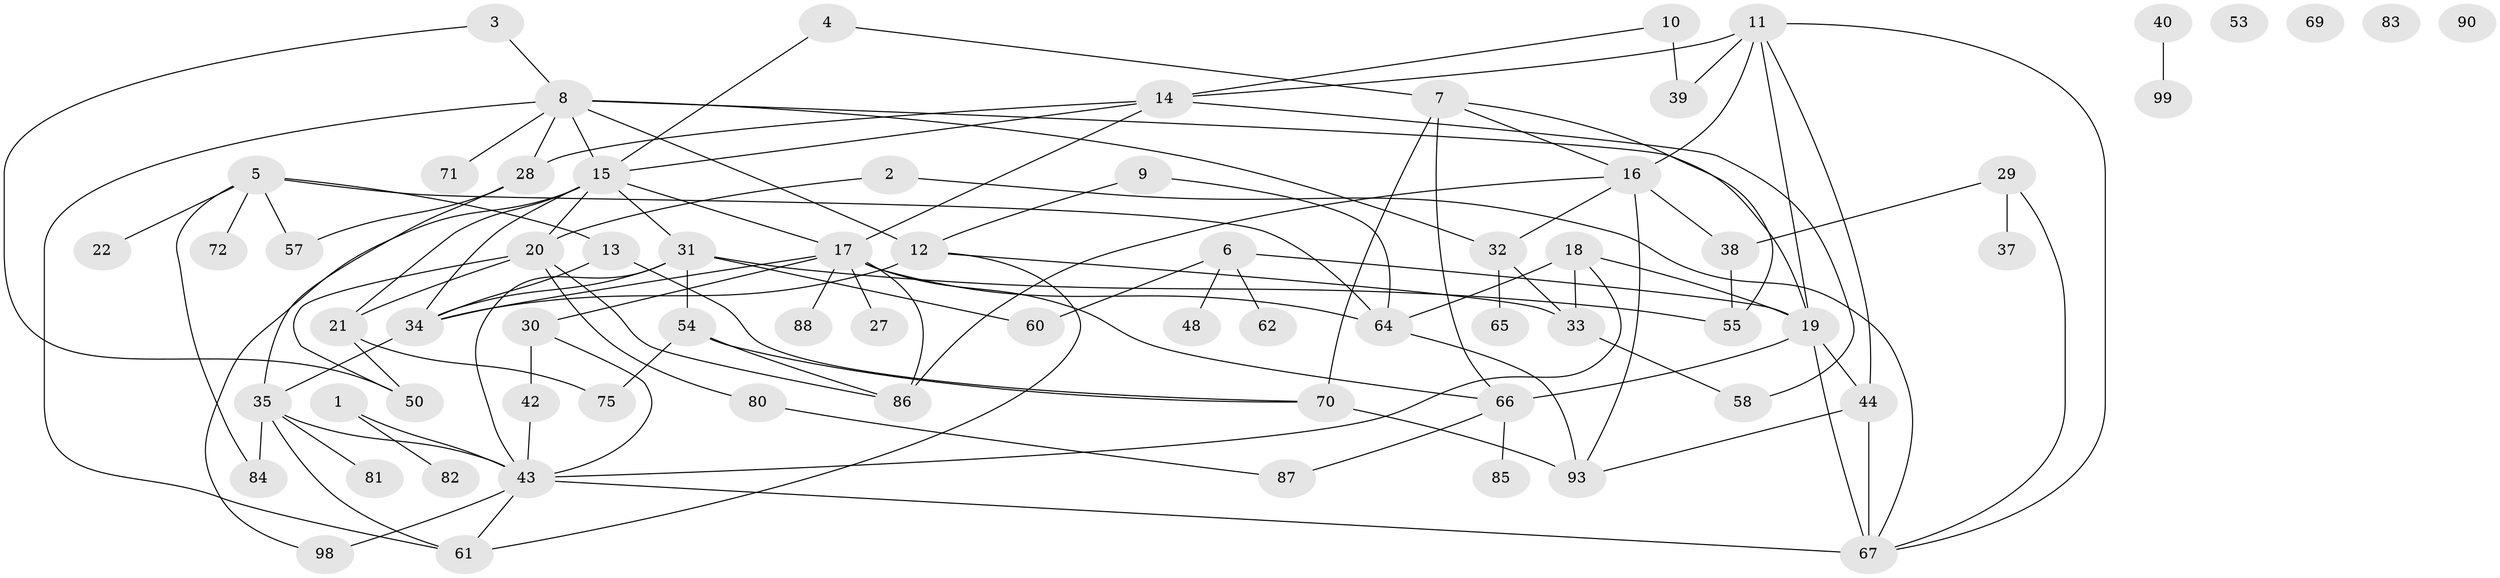 // original degree distribution, {2: 0.3, 5: 0.13, 4: 0.17, 3: 0.15, 1: 0.15, 6: 0.03, 0: 0.04, 7: 0.02, 9: 0.01}
// Generated by graph-tools (version 1.1) at 2025/41/03/06/25 10:41:24]
// undirected, 70 vertices, 114 edges
graph export_dot {
graph [start="1"]
  node [color=gray90,style=filled];
  1;
  2;
  3;
  4;
  5 [super="+24"];
  6 [super="+36"];
  7 [super="+23"];
  8 [super="+74"];
  9;
  10;
  11 [super="+45"];
  12 [super="+63"];
  13;
  14 [super="+49"];
  15 [super="+79"];
  16 [super="+25"];
  17 [super="+56"];
  18;
  19 [super="+26"];
  20 [super="+77"];
  21 [super="+73"];
  22;
  27;
  28 [super="+46"];
  29;
  30 [super="+89"];
  31 [super="+41"];
  32;
  33 [super="+68"];
  34 [super="+47"];
  35 [super="+52"];
  37 [super="+97"];
  38 [super="+51"];
  39;
  40;
  42;
  43 [super="+94"];
  44;
  48;
  50 [super="+59"];
  53;
  54 [super="+76"];
  55;
  57;
  58;
  60;
  61;
  62;
  64;
  65;
  66 [super="+96"];
  67 [super="+91"];
  69;
  70 [super="+78"];
  71;
  72;
  75;
  80 [super="+95"];
  81;
  82;
  83;
  84 [super="+92"];
  85;
  86;
  87;
  88;
  90;
  93 [super="+100"];
  98;
  99;
  1 -- 82;
  1 -- 43;
  2 -- 67;
  2 -- 20;
  3 -- 8;
  3 -- 50;
  4 -- 7;
  4 -- 15;
  5 -- 13;
  5 -- 22;
  5 -- 64;
  5 -- 72;
  5 -- 57;
  5 -- 84;
  6 -- 60;
  6 -- 48;
  6 -- 62;
  6 -- 19;
  7 -- 55;
  7 -- 66;
  7 -- 70;
  7 -- 16;
  8 -- 19;
  8 -- 32;
  8 -- 61;
  8 -- 71;
  8 -- 12;
  8 -- 28;
  8 -- 15;
  9 -- 64;
  9 -- 12;
  10 -- 39;
  10 -- 14;
  11 -- 16;
  11 -- 67;
  11 -- 39;
  11 -- 44;
  11 -- 14;
  11 -- 19;
  12 -- 61;
  12 -- 34;
  12 -- 33;
  13 -- 34;
  13 -- 70;
  14 -- 58;
  14 -- 17;
  14 -- 28;
  14 -- 15;
  15 -- 31;
  15 -- 17;
  15 -- 34;
  15 -- 98;
  15 -- 20;
  15 -- 21;
  16 -- 32;
  16 -- 86;
  16 -- 38 [weight=2];
  16 -- 93;
  17 -- 88;
  17 -- 64;
  17 -- 86;
  17 -- 27;
  17 -- 34;
  17 -- 30;
  17 -- 66;
  18 -- 19;
  18 -- 33;
  18 -- 64;
  18 -- 43;
  19 -- 67 [weight=2];
  19 -- 66;
  19 -- 44;
  20 -- 50;
  20 -- 86;
  20 -- 80;
  20 -- 21;
  21 -- 50;
  21 -- 75;
  28 -- 57;
  28 -- 35;
  29 -- 37;
  29 -- 38;
  29 -- 67;
  30 -- 42;
  30 -- 43;
  31 -- 34;
  31 -- 43;
  31 -- 55;
  31 -- 60;
  31 -- 54;
  32 -- 65;
  32 -- 33;
  33 -- 58;
  34 -- 35;
  35 -- 61;
  35 -- 81;
  35 -- 43;
  35 -- 84;
  38 -- 55;
  40 -- 99;
  42 -- 43;
  43 -- 98;
  43 -- 67;
  43 -- 61;
  44 -- 67;
  44 -- 93;
  54 -- 75;
  54 -- 86;
  54 -- 70;
  64 -- 93;
  66 -- 87;
  66 -- 85;
  70 -- 93 [weight=2];
  80 -- 87;
}
